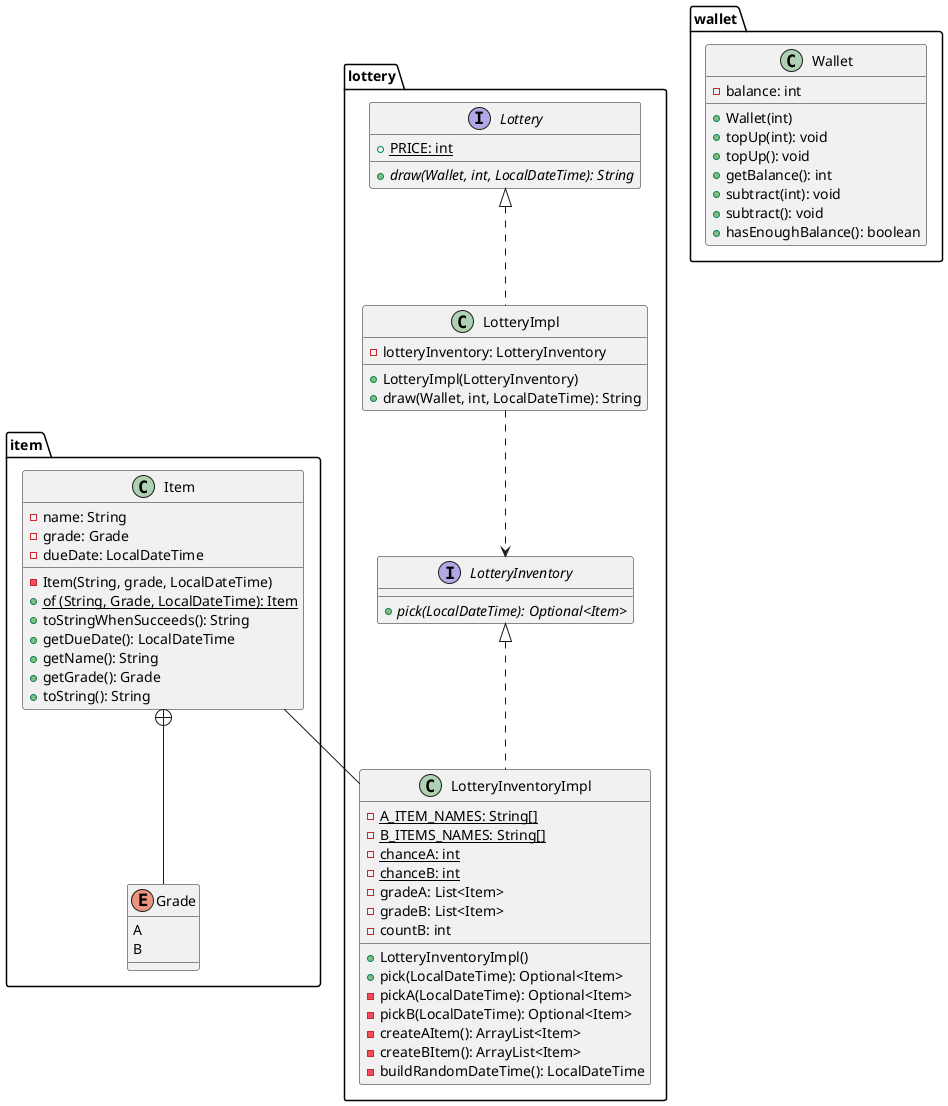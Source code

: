 @startuml
'https://plantuml.com/class-diagram

package item {

class Item
enum Grade

Item +-- Grade

class Item {
- name: String
- grade: Grade
- dueDate: LocalDateTime
- Item(String, grade, LocalDateTime)
+ {static} of (String, Grade, LocalDateTime): Item
+ toStringWhenSucceeds(): String
+ getDueDate(): LocalDateTime
+ getName(): String
+ getGrade(): Grade
+ toString(): String
}


enum Grade {
A
B
}
}

package lottery {


Lottery <|.. LotteryImpl
LotteryInventory <|.. LotteryInventoryImpl
Item -- LotteryInventoryImpl
LotteryImpl ..> LotteryInventory

    interface Lottery {
        + {static} PRICE: int
        + {abstract} draw(Wallet, int, LocalDateTime): String
    }

    class LotteryImpl {
        - lotteryInventory: LotteryInventory
        + LotteryImpl(LotteryInventory)
        + draw(Wallet, int, LocalDateTime): String
    }

    interface LotteryInventory {
        + {abstract} pick(LocalDateTime): Optional<Item>
    }

    class LotteryInventoryImpl {
        - {static} A_ITEM_NAMES: String[]
        - {static} B_ITEMS_NAMES: String[]
        - {static} chanceA: int
        - {static} chanceB: int
        - gradeA: List<Item>
        - gradeB: List<Item>
        - countB: int
        + LotteryInventoryImpl()
        + pick(LocalDateTime): Optional<Item>
        - pickA(LocalDateTime): Optional<Item>
        - pickB(LocalDateTime): Optional<Item>
        - createAItem(): ArrayList<Item>
        - createBItem(): ArrayList<Item>
        - buildRandomDateTime(): LocalDateTime
    }
}

package wallet {
    class Wallet {
        - balance: int
        + Wallet(int)
        + topUp(int): void
        + topUp(): void
        + getBalance(): int
        + subtract(int): void
        + subtract(): void
        + hasEnoughBalance(): boolean
    }
}

@enduml